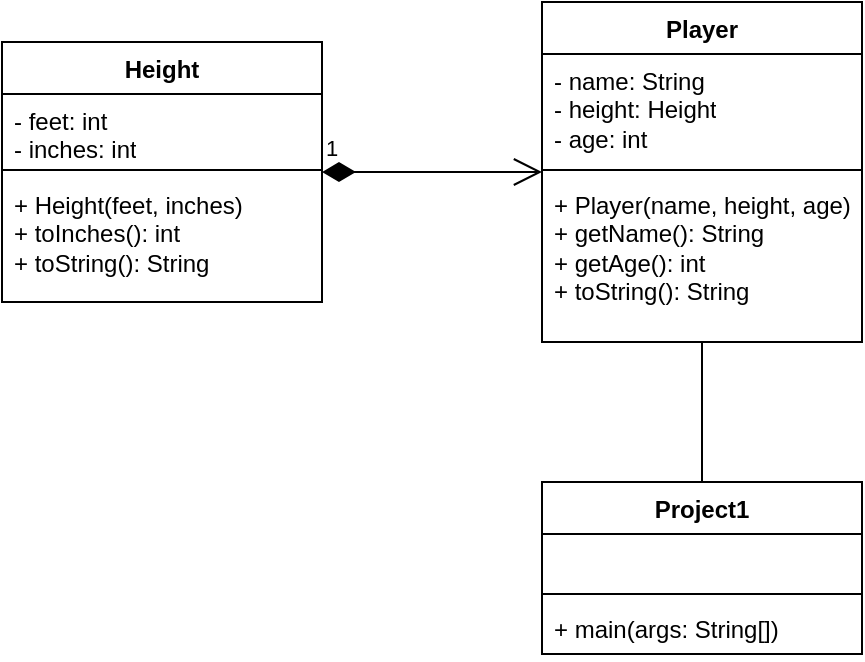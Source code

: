 <mxfile version="24.7.7">
  <diagram name="Page-1" id="RFuxL7SkUuJfzhl3b2qS">
    <mxGraphModel dx="1434" dy="785" grid="1" gridSize="10" guides="1" tooltips="1" connect="1" arrows="1" fold="1" page="1" pageScale="1" pageWidth="850" pageHeight="1100" math="0" shadow="0">
      <root>
        <mxCell id="0" />
        <mxCell id="1" parent="0" />
        <mxCell id="aDaWhztifBp5j9Gqc-cs-6" value="Height" style="swimlane;fontStyle=1;align=center;verticalAlign=top;childLayout=stackLayout;horizontal=1;startSize=26;horizontalStack=0;resizeParent=1;resizeParentMax=0;resizeLast=0;collapsible=1;marginBottom=0;whiteSpace=wrap;html=1;" vertex="1" parent="1">
          <mxGeometry x="120" y="100" width="160" height="130" as="geometry" />
        </mxCell>
        <mxCell id="aDaWhztifBp5j9Gqc-cs-7" value="- feet: int&lt;div&gt;- inches: int&lt;/div&gt;" style="text;strokeColor=none;fillColor=none;align=left;verticalAlign=top;spacingLeft=4;spacingRight=4;overflow=hidden;rotatable=0;points=[[0,0.5],[1,0.5]];portConstraint=eastwest;whiteSpace=wrap;html=1;" vertex="1" parent="aDaWhztifBp5j9Gqc-cs-6">
          <mxGeometry y="26" width="160" height="34" as="geometry" />
        </mxCell>
        <mxCell id="aDaWhztifBp5j9Gqc-cs-8" value="" style="line;strokeWidth=1;fillColor=none;align=left;verticalAlign=middle;spacingTop=-1;spacingLeft=3;spacingRight=3;rotatable=0;labelPosition=right;points=[];portConstraint=eastwest;strokeColor=inherit;" vertex="1" parent="aDaWhztifBp5j9Gqc-cs-6">
          <mxGeometry y="60" width="160" height="8" as="geometry" />
        </mxCell>
        <mxCell id="aDaWhztifBp5j9Gqc-cs-9" value="+ Height(feet, inches)&lt;div&gt;+ toInches(): int&lt;/div&gt;&lt;div&gt;+ toString(): String&lt;/div&gt;" style="text;strokeColor=none;fillColor=none;align=left;verticalAlign=top;spacingLeft=4;spacingRight=4;overflow=hidden;rotatable=0;points=[[0,0.5],[1,0.5]];portConstraint=eastwest;whiteSpace=wrap;html=1;" vertex="1" parent="aDaWhztifBp5j9Gqc-cs-6">
          <mxGeometry y="68" width="160" height="62" as="geometry" />
        </mxCell>
        <mxCell id="aDaWhztifBp5j9Gqc-cs-10" value="Player" style="swimlane;fontStyle=1;align=center;verticalAlign=top;childLayout=stackLayout;horizontal=1;startSize=26;horizontalStack=0;resizeParent=1;resizeParentMax=0;resizeLast=0;collapsible=1;marginBottom=0;whiteSpace=wrap;html=1;" vertex="1" parent="1">
          <mxGeometry x="390" y="80" width="160" height="170" as="geometry" />
        </mxCell>
        <mxCell id="aDaWhztifBp5j9Gqc-cs-11" value="- name: String&lt;div&gt;- height: Height&lt;/div&gt;&lt;div&gt;- age: int&lt;/div&gt;" style="text;strokeColor=none;fillColor=none;align=left;verticalAlign=top;spacingLeft=4;spacingRight=4;overflow=hidden;rotatable=0;points=[[0,0.5],[1,0.5]];portConstraint=eastwest;whiteSpace=wrap;html=1;" vertex="1" parent="aDaWhztifBp5j9Gqc-cs-10">
          <mxGeometry y="26" width="160" height="54" as="geometry" />
        </mxCell>
        <mxCell id="aDaWhztifBp5j9Gqc-cs-12" value="" style="line;strokeWidth=1;fillColor=none;align=left;verticalAlign=middle;spacingTop=-1;spacingLeft=3;spacingRight=3;rotatable=0;labelPosition=right;points=[];portConstraint=eastwest;strokeColor=inherit;" vertex="1" parent="aDaWhztifBp5j9Gqc-cs-10">
          <mxGeometry y="80" width="160" height="8" as="geometry" />
        </mxCell>
        <mxCell id="aDaWhztifBp5j9Gqc-cs-13" value="+ Player(name, height, age)&lt;div&gt;+ getName(): String&lt;/div&gt;&lt;div&gt;+ getAge(): int&lt;/div&gt;&lt;div&gt;+ toString(): String&lt;/div&gt;" style="text;strokeColor=none;fillColor=none;align=left;verticalAlign=top;spacingLeft=4;spacingRight=4;overflow=hidden;rotatable=0;points=[[0,0.5],[1,0.5]];portConstraint=eastwest;whiteSpace=wrap;html=1;" vertex="1" parent="aDaWhztifBp5j9Gqc-cs-10">
          <mxGeometry y="88" width="160" height="82" as="geometry" />
        </mxCell>
        <mxCell id="aDaWhztifBp5j9Gqc-cs-22" value="Project1" style="swimlane;fontStyle=1;align=center;verticalAlign=top;childLayout=stackLayout;horizontal=1;startSize=26;horizontalStack=0;resizeParent=1;resizeParentMax=0;resizeLast=0;collapsible=1;marginBottom=0;whiteSpace=wrap;html=1;" vertex="1" parent="1">
          <mxGeometry x="390" y="320" width="160" height="86" as="geometry" />
        </mxCell>
        <mxCell id="aDaWhztifBp5j9Gqc-cs-23" value="&amp;nbsp;" style="text;strokeColor=none;fillColor=none;align=left;verticalAlign=top;spacingLeft=4;spacingRight=4;overflow=hidden;rotatable=0;points=[[0,0.5],[1,0.5]];portConstraint=eastwest;whiteSpace=wrap;html=1;" vertex="1" parent="aDaWhztifBp5j9Gqc-cs-22">
          <mxGeometry y="26" width="160" height="26" as="geometry" />
        </mxCell>
        <mxCell id="aDaWhztifBp5j9Gqc-cs-24" value="" style="line;strokeWidth=1;fillColor=none;align=left;verticalAlign=middle;spacingTop=-1;spacingLeft=3;spacingRight=3;rotatable=0;labelPosition=right;points=[];portConstraint=eastwest;strokeColor=inherit;" vertex="1" parent="aDaWhztifBp5j9Gqc-cs-22">
          <mxGeometry y="52" width="160" height="8" as="geometry" />
        </mxCell>
        <mxCell id="aDaWhztifBp5j9Gqc-cs-25" value="+ main(args: String[])" style="text;strokeColor=none;fillColor=none;align=left;verticalAlign=top;spacingLeft=4;spacingRight=4;overflow=hidden;rotatable=0;points=[[0,0.5],[1,0.5]];portConstraint=eastwest;whiteSpace=wrap;html=1;" vertex="1" parent="aDaWhztifBp5j9Gqc-cs-22">
          <mxGeometry y="60" width="160" height="26" as="geometry" />
        </mxCell>
        <mxCell id="aDaWhztifBp5j9Gqc-cs-26" value="1" style="endArrow=open;html=1;endSize=12;startArrow=diamondThin;startSize=14;startFill=1;edgeStyle=orthogonalEdgeStyle;align=left;verticalAlign=bottom;rounded=0;" edge="1" parent="1" source="aDaWhztifBp5j9Gqc-cs-6" target="aDaWhztifBp5j9Gqc-cs-10">
          <mxGeometry x="-1" y="3" relative="1" as="geometry">
            <mxPoint x="280" y="170" as="sourcePoint" />
            <mxPoint x="440" y="170" as="targetPoint" />
          </mxGeometry>
        </mxCell>
        <mxCell id="aDaWhztifBp5j9Gqc-cs-27" value="" style="endArrow=none;html=1;rounded=0;exitX=0.5;exitY=0;exitDx=0;exitDy=0;" edge="1" parent="1" source="aDaWhztifBp5j9Gqc-cs-22" target="aDaWhztifBp5j9Gqc-cs-13">
          <mxGeometry width="50" height="50" relative="1" as="geometry">
            <mxPoint x="400" y="430" as="sourcePoint" />
            <mxPoint x="450" y="380" as="targetPoint" />
          </mxGeometry>
        </mxCell>
      </root>
    </mxGraphModel>
  </diagram>
</mxfile>
